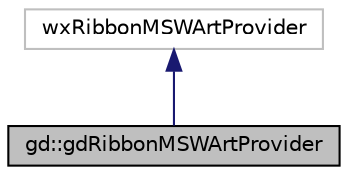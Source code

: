 digraph "gd::gdRibbonMSWArtProvider"
{
  edge [fontname="Helvetica",fontsize="10",labelfontname="Helvetica",labelfontsize="10"];
  node [fontname="Helvetica",fontsize="10",shape=record];
  Node1 [label="gd::gdRibbonMSWArtProvider",height=0.2,width=0.4,color="black", fillcolor="grey75", style="filled" fontcolor="black"];
  Node2 -> Node1 [dir="back",color="midnightblue",fontsize="10",style="solid",fontname="Helvetica"];
  Node2 [label="wxRibbonMSWArtProvider",height=0.2,width=0.4,color="grey75", fillcolor="white", style="filled"];
}
